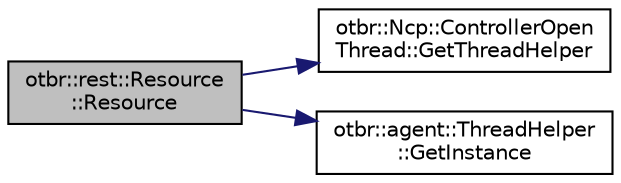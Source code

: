 digraph "otbr::rest::Resource::Resource"
{
  edge [fontname="Helvetica",fontsize="10",labelfontname="Helvetica",labelfontsize="10"];
  node [fontname="Helvetica",fontsize="10",shape=record];
  rankdir="LR";
  Node0 [label="otbr::rest::Resource\l::Resource",height=0.2,width=0.4,color="black", fillcolor="grey75", style="filled", fontcolor="black"];
  Node0 -> Node1 [color="midnightblue",fontsize="10",style="solid",fontname="Helvetica"];
  Node1 [label="otbr::Ncp::ControllerOpen\lThread::GetThreadHelper",height=0.2,width=0.4,color="black", fillcolor="white", style="filled",URL="$db/d17/classotbr_1_1Ncp_1_1ControllerOpenThread.html#ab53e53ecfd87e3bcdf3d4fcddba906bf",tooltip="This method gets the thread functionality helper. "];
  Node0 -> Node2 [color="midnightblue",fontsize="10",style="solid",fontname="Helvetica"];
  Node2 [label="otbr::agent::ThreadHelper\l::GetInstance",height=0.2,width=0.4,color="black", fillcolor="white", style="filled",URL="$d4/d44/classotbr_1_1agent_1_1ThreadHelper.html#a420d4d28dc3d80811d428f4dfeddaa5a",tooltip="This method returns the underlying OpenThread instance. "];
}

